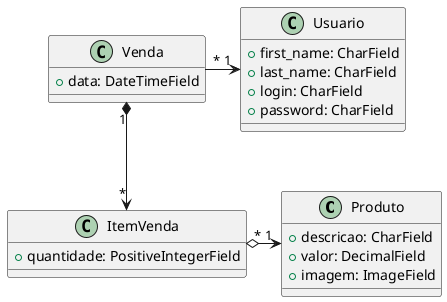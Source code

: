 @startuml
'https://plantuml.com/sequence-diagram

class Produto {
    + descricao: CharField
    + valor: DecimalField
    + imagem: ImageField
}

class Venda {
    + data: DateTimeField
}

class ItemVenda {
    + quantidade: PositiveIntegerField
}

class Usuario {
    + first_name: CharField
    + last_name: CharField
    + login: CharField
    + password: CharField
}

Venda "1" *-down-> "*" ItemVenda
ItemVenda "*" o-right-> "1" Produto
Venda "*" -right-> "1" Usuario

@enduml